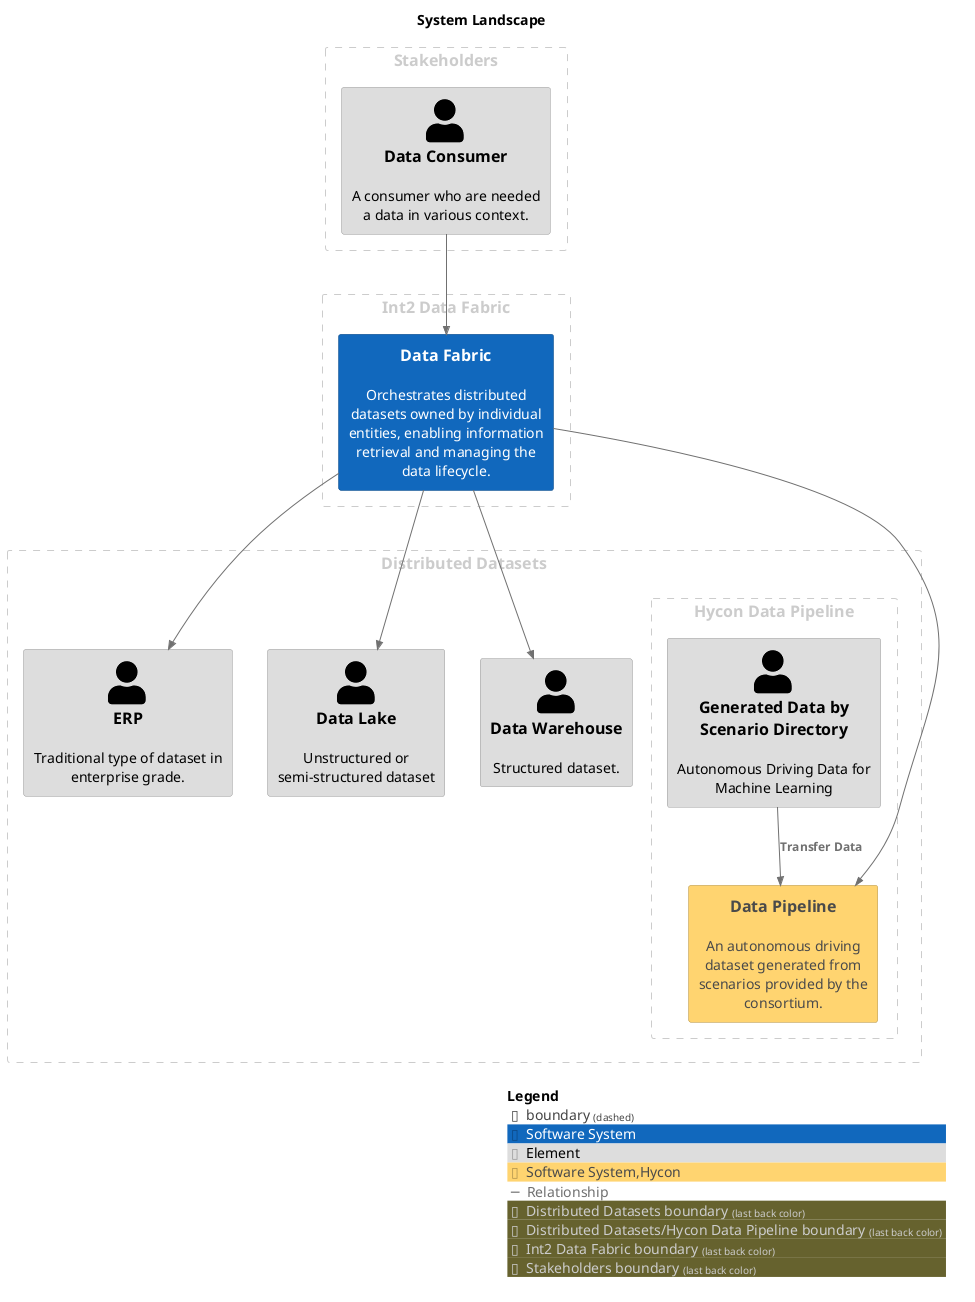 @startuml
set separator none
title System Landscape

top to bottom direction

!include <C4/C4>
!include <C4/C4_Context>

AddElementTag("Software System", $bgColor="#1168bd", $borderColor="#0b4884", $fontColor="#ffffff", $sprite="", $shadowing="")
AddElementTag("Element", $bgColor="#dddddd", $borderColor="#9a9a9a", $fontColor="#000000", $sprite="", $shadowing="")
AddElementTag("Software System,Hycon", $bgColor="#ffd470", $borderColor="#b2944e", $fontColor="#4a4a4a", $sprite="", $shadowing="")

AddRelTag("Relationship", $textColor="#707070", $lineColor="#707070", $lineStyle = "")

AddBoundaryTag("Distributed Datasets", $borderColor="#cccccc", $fontColor="#cccccc")
Boundary(group_1, "Distributed Datasets", $tags="Distributed Datasets") {
  Person(ERP, "ERP", $descr="Traditional type of dataset in enterprise grade.", $tags="Element", $link="")
  Person(DataLake, "Data Lake", $descr="Unstructured or semi-structured dataset", $tags="Element", $link="")
  Person(DataWarehouse, "Data Warehouse", $descr="Structured dataset.", $tags="Element", $link="")
    AddBoundaryTag("Distributed Datasets/Hycon Data Pipeline", $borderColor="#cccccc", $fontColor="#cccccc")
    Boundary(group_2, "Hycon Data Pipeline", $tags="Distributed Datasets/Hycon Data Pipeline") {
      Person(GeneratedDatabyScenarioDirectory, "Generated Data by Scenario Directory", $descr="Autonomous Driving Data for Machine Learning", $tags="Element", $link="")
      System(DataPipeline, "Data Pipeline", $descr="An autonomous driving dataset generated from scenarios provided by the consortium.", $tags="Software System,Hycon", $link="")
    }

}

AddBoundaryTag("Int2 Data Fabric", $borderColor="#cccccc", $fontColor="#cccccc")
Boundary(group_3, "Int2 Data Fabric", $tags="Int2 Data Fabric") {
  System(DataFabric, "Data Fabric", $descr="Orchestrates distributed datasets owned by individual entities, enabling information retrieval and managing the data lifecycle.", $tags="Software System", $link="")
}

AddBoundaryTag("Stakeholders", $borderColor="#cccccc", $fontColor="#cccccc")
Boundary(group_4, "Stakeholders", $tags="Stakeholders") {
  Person(DataConsumer, "Data Consumer", $descr="A consumer who are needed a data in various context.", $tags="Element", $link="")
}


Rel_D(GeneratedDatabyScenarioDirectory, DataPipeline, "Transfer Data", $techn="", $tags="Relationship", $link="")
Rel_D(DataFabric, DataPipeline, "", $techn="", $tags="Relationship", $link="")
Rel_D(DataConsumer, DataFabric, "", $techn="", $tags="Relationship", $link="")
Rel_D(DataFabric, ERP, "", $techn="", $tags="Relationship", $link="")
Rel_D(DataFabric, DataLake, "", $techn="", $tags="Relationship", $link="")
Rel_D(DataFabric, DataWarehouse, "", $techn="", $tags="Relationship", $link="")

SHOW_LEGEND(true)
@enduml